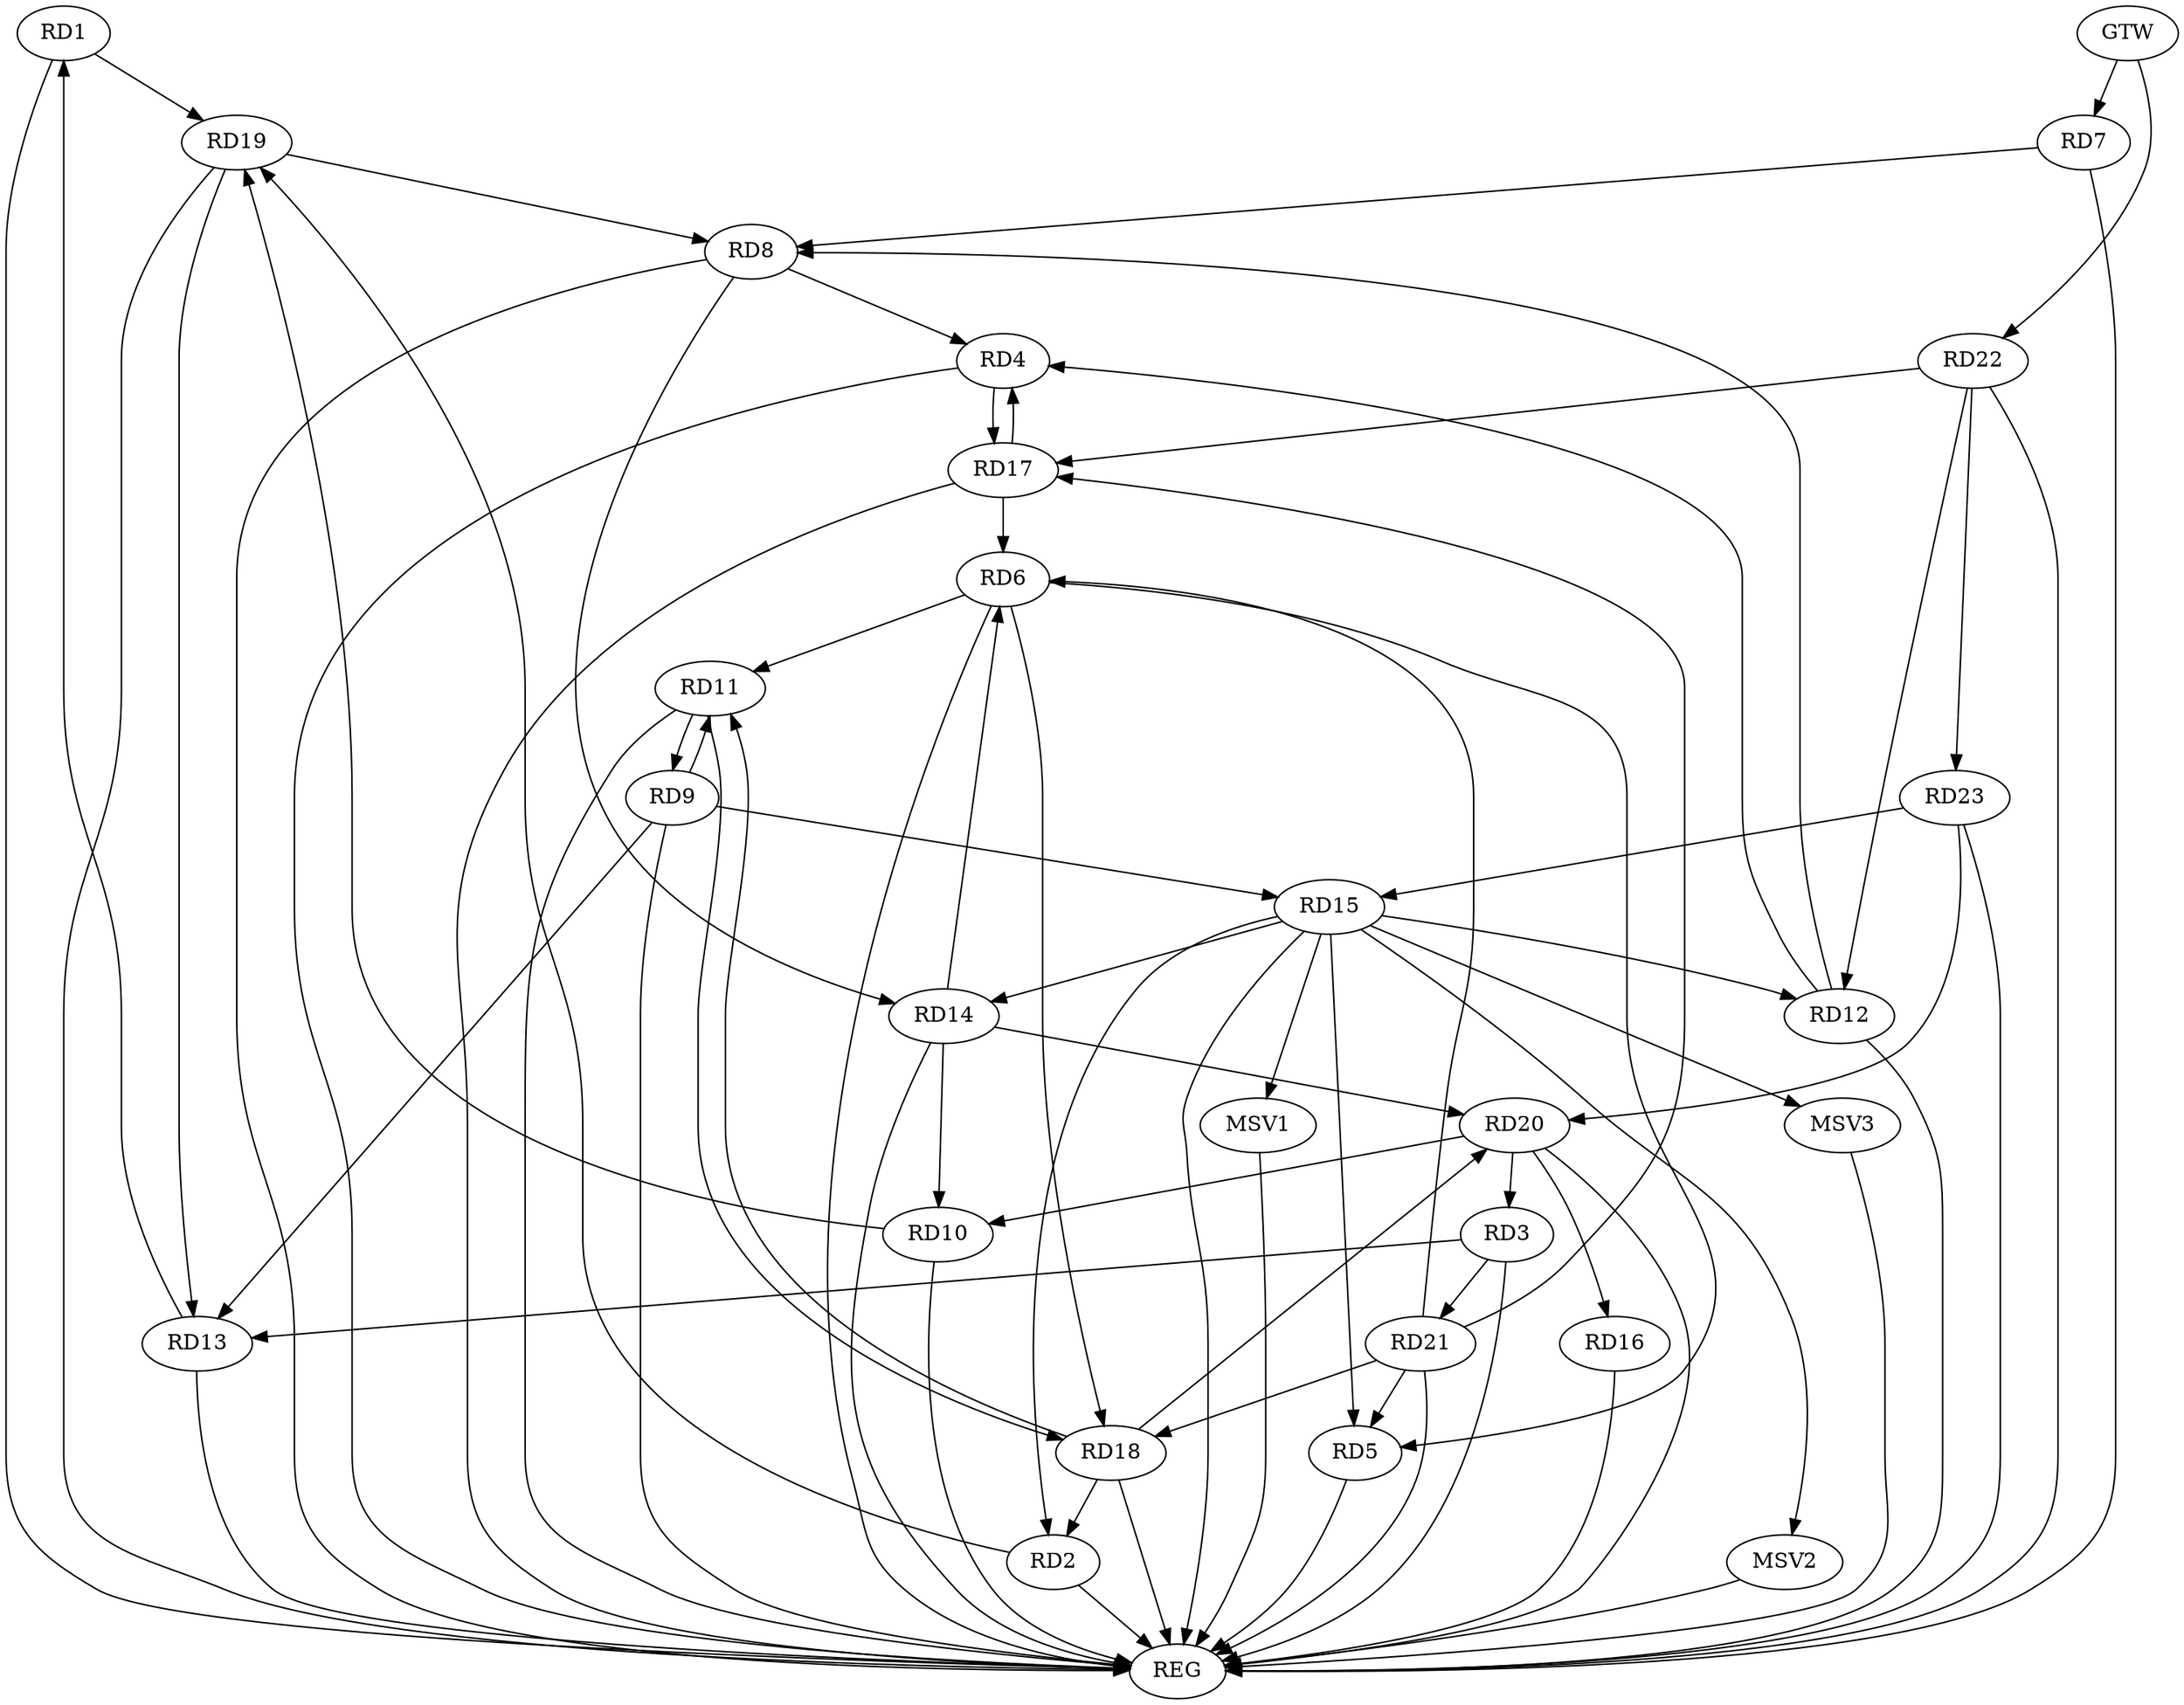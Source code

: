 strict digraph G {
  RD1 [ label="RD1" ];
  RD2 [ label="RD2" ];
  RD3 [ label="RD3" ];
  RD4 [ label="RD4" ];
  RD5 [ label="RD5" ];
  RD6 [ label="RD6" ];
  RD7 [ label="RD7" ];
  RD8 [ label="RD8" ];
  RD9 [ label="RD9" ];
  RD10 [ label="RD10" ];
  RD11 [ label="RD11" ];
  RD12 [ label="RD12" ];
  RD13 [ label="RD13" ];
  RD14 [ label="RD14" ];
  RD15 [ label="RD15" ];
  RD16 [ label="RD16" ];
  RD17 [ label="RD17" ];
  RD18 [ label="RD18" ];
  RD19 [ label="RD19" ];
  RD20 [ label="RD20" ];
  RD21 [ label="RD21" ];
  RD22 [ label="RD22" ];
  RD23 [ label="RD23" ];
  GTW [ label="GTW" ];
  REG [ label="REG" ];
  MSV1 [ label="MSV1" ];
  MSV2 [ label="MSV2" ];
  MSV3 [ label="MSV3" ];
  RD13 -> RD1;
  RD1 -> RD19;
  RD15 -> RD2;
  RD18 -> RD2;
  RD2 -> RD19;
  RD3 -> RD13;
  RD20 -> RD3;
  RD3 -> RD21;
  RD8 -> RD4;
  RD12 -> RD4;
  RD4 -> RD17;
  RD17 -> RD4;
  RD6 -> RD5;
  RD15 -> RD5;
  RD21 -> RD5;
  RD6 -> RD11;
  RD14 -> RD6;
  RD17 -> RD6;
  RD6 -> RD18;
  RD21 -> RD6;
  RD7 -> RD8;
  RD12 -> RD8;
  RD8 -> RD14;
  RD19 -> RD8;
  RD9 -> RD11;
  RD11 -> RD9;
  RD9 -> RD13;
  RD9 -> RD15;
  RD14 -> RD10;
  RD10 -> RD19;
  RD20 -> RD10;
  RD11 -> RD18;
  RD18 -> RD11;
  RD15 -> RD12;
  RD22 -> RD12;
  RD19 -> RD13;
  RD15 -> RD14;
  RD14 -> RD20;
  RD23 -> RD15;
  RD20 -> RD16;
  RD21 -> RD17;
  RD22 -> RD17;
  RD18 -> RD20;
  RD21 -> RD18;
  RD23 -> RD20;
  RD22 -> RD23;
  GTW -> RD7;
  GTW -> RD22;
  RD1 -> REG;
  RD2 -> REG;
  RD3 -> REG;
  RD4 -> REG;
  RD5 -> REG;
  RD6 -> REG;
  RD7 -> REG;
  RD8 -> REG;
  RD9 -> REG;
  RD10 -> REG;
  RD11 -> REG;
  RD12 -> REG;
  RD13 -> REG;
  RD14 -> REG;
  RD15 -> REG;
  RD16 -> REG;
  RD17 -> REG;
  RD18 -> REG;
  RD19 -> REG;
  RD20 -> REG;
  RD21 -> REG;
  RD22 -> REG;
  RD23 -> REG;
  RD15 -> MSV1;
  RD15 -> MSV2;
  MSV1 -> REG;
  MSV2 -> REG;
  RD15 -> MSV3;
  MSV3 -> REG;
}
